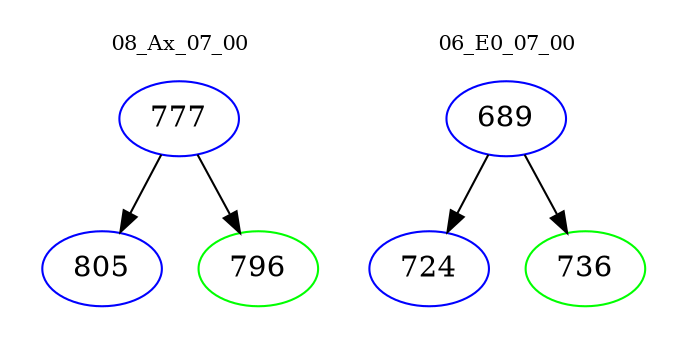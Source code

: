 digraph{
subgraph cluster_0 {
color = white
label = "08_Ax_07_00";
fontsize=10;
T0_777 [label="777", color="blue"]
T0_777 -> T0_805 [color="black"]
T0_805 [label="805", color="blue"]
T0_777 -> T0_796 [color="black"]
T0_796 [label="796", color="green"]
}
subgraph cluster_1 {
color = white
label = "06_E0_07_00";
fontsize=10;
T1_689 [label="689", color="blue"]
T1_689 -> T1_724 [color="black"]
T1_724 [label="724", color="blue"]
T1_689 -> T1_736 [color="black"]
T1_736 [label="736", color="green"]
}
}
